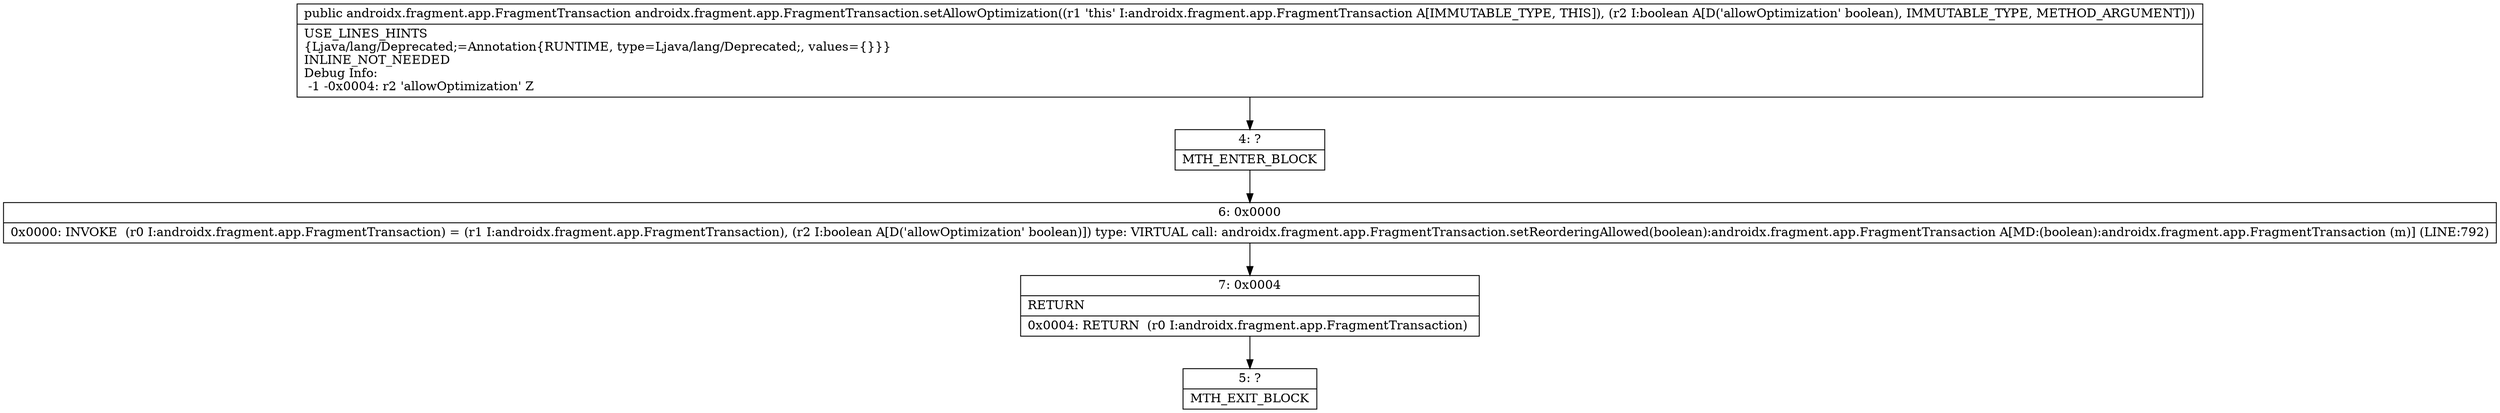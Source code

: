 digraph "CFG forandroidx.fragment.app.FragmentTransaction.setAllowOptimization(Z)Landroidx\/fragment\/app\/FragmentTransaction;" {
Node_4 [shape=record,label="{4\:\ ?|MTH_ENTER_BLOCK\l}"];
Node_6 [shape=record,label="{6\:\ 0x0000|0x0000: INVOKE  (r0 I:androidx.fragment.app.FragmentTransaction) = (r1 I:androidx.fragment.app.FragmentTransaction), (r2 I:boolean A[D('allowOptimization' boolean)]) type: VIRTUAL call: androidx.fragment.app.FragmentTransaction.setReorderingAllowed(boolean):androidx.fragment.app.FragmentTransaction A[MD:(boolean):androidx.fragment.app.FragmentTransaction (m)] (LINE:792)\l}"];
Node_7 [shape=record,label="{7\:\ 0x0004|RETURN\l|0x0004: RETURN  (r0 I:androidx.fragment.app.FragmentTransaction) \l}"];
Node_5 [shape=record,label="{5\:\ ?|MTH_EXIT_BLOCK\l}"];
MethodNode[shape=record,label="{public androidx.fragment.app.FragmentTransaction androidx.fragment.app.FragmentTransaction.setAllowOptimization((r1 'this' I:androidx.fragment.app.FragmentTransaction A[IMMUTABLE_TYPE, THIS]), (r2 I:boolean A[D('allowOptimization' boolean), IMMUTABLE_TYPE, METHOD_ARGUMENT]))  | USE_LINES_HINTS\l\{Ljava\/lang\/Deprecated;=Annotation\{RUNTIME, type=Ljava\/lang\/Deprecated;, values=\{\}\}\}\lINLINE_NOT_NEEDED\lDebug Info:\l  \-1 \-0x0004: r2 'allowOptimization' Z\l}"];
MethodNode -> Node_4;Node_4 -> Node_6;
Node_6 -> Node_7;
Node_7 -> Node_5;
}

